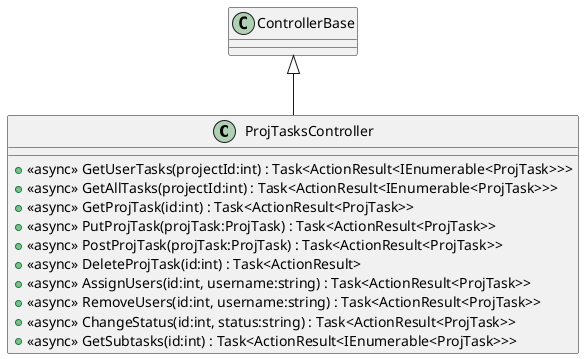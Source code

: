 @startuml
class ProjTasksController {
    + <<async>> GetUserTasks(projectId:int) : Task<ActionResult<IEnumerable<ProjTask>>>
    + <<async>> GetAllTasks(projectId:int) : Task<ActionResult<IEnumerable<ProjTask>>>
    + <<async>> GetProjTask(id:int) : Task<ActionResult<ProjTask>>
    + <<async>> PutProjTask(projTask:ProjTask) : Task<ActionResult<ProjTask>>
    + <<async>> PostProjTask(projTask:ProjTask) : Task<ActionResult<ProjTask>>
    + <<async>> DeleteProjTask(id:int) : Task<ActionResult>
    + <<async>> AssignUsers(id:int, username:string) : Task<ActionResult<ProjTask>>
    + <<async>> RemoveUsers(id:int, username:string) : Task<ActionResult<ProjTask>>
    + <<async>> ChangeStatus(id:int, status:string) : Task<ActionResult<ProjTask>>
    + <<async>> GetSubtasks(id:int) : Task<ActionResult<IEnumerable<ProjTask>>>
}
ControllerBase <|-- ProjTasksController
@enduml
